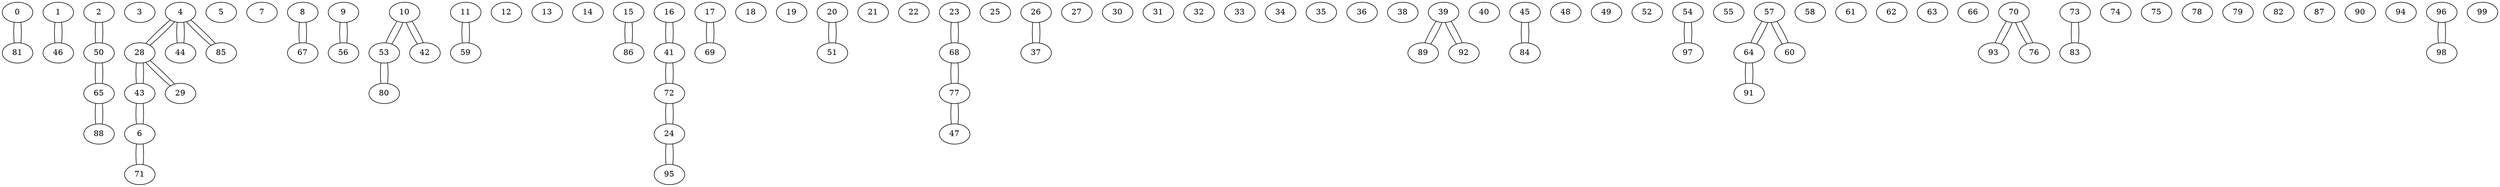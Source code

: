 graph {
0 -- 81
1 -- 46
2 -- 50
3;
4 -- 28
4 -- 44
4 -- 85
5;
6 -- 43
6 -- 71
7;
8 -- 67
9 -- 56
10 -- 53
10 -- 42
11 -- 59
12;
13;
14;
15 -- 86
16 -- 41
17 -- 69
18;
19;
20 -- 51
21;
22;
23 -- 68
24 -- 95
24 -- 72
25;
26 -- 37
27;
28 -- 4
28 -- 29
28 -- 43
29 -- 28
30;
31;
32;
33;
34;
35;
36;
37 -- 26
38;
39 -- 89
39 -- 92
40;
41 -- 16
41 -- 72
42 -- 10
43 -- 6
43 -- 28
44 -- 4
45 -- 84
46 -- 1
47 -- 77
48;
49;
50 -- 2
50 -- 65
51 -- 20
52;
53 -- 80
53 -- 10
54 -- 97
55;
56 -- 9
57 -- 64
57 -- 60
58;
59 -- 11
60 -- 57
61;
62;
63;
64 -- 91
64 -- 57
65 -- 88
65 -- 50
66;
67 -- 8
68 -- 77
68 -- 23
69 -- 17
70 -- 93
70 -- 76
71 -- 6
72 -- 41
72 -- 24
73 -- 83
74;
75;
76 -- 70
77 -- 68
77 -- 47
78;
79;
80 -- 53
81 -- 0
82;
83 -- 73
84 -- 45
85 -- 4
86 -- 15
87;
88 -- 65
89 -- 39
90;
91 -- 64
92 -- 39
93 -- 70
94;
95 -- 24
96 -- 98
97 -- 54
98 -- 96
99;
}
